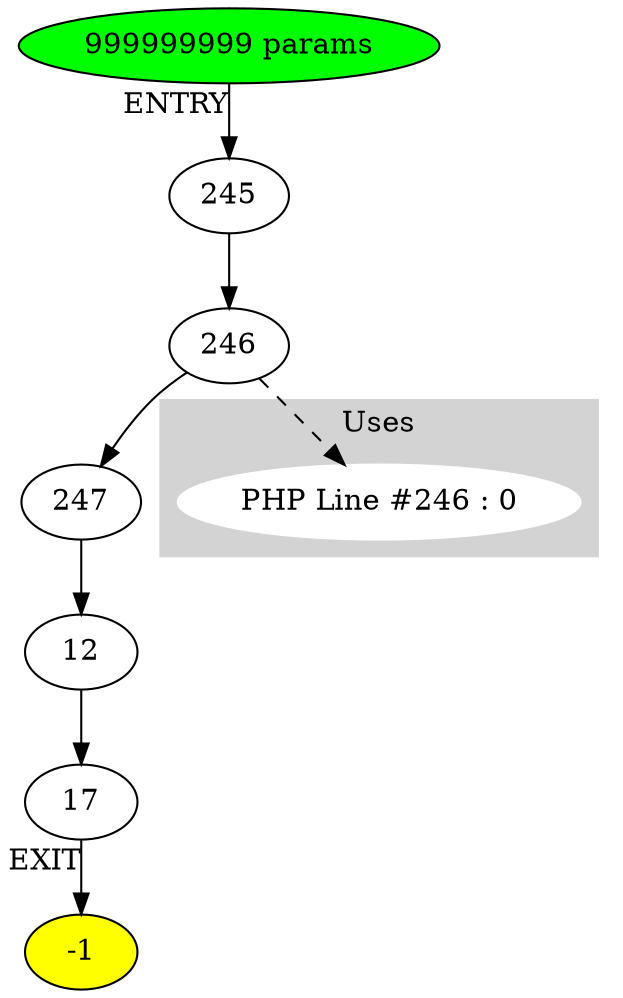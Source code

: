digraph testName {
0 [label="245"];
1 [label="246"];
2 [label="247"];
3 [label="12"];
4 [label="17"];
0 -> 1;
1 -> 2;
2 -> 3;
3 -> 4;
-2 -> 0[xlabel="ENTRY"];
4 -> -1[xlabel="EXIT"];
-2 [fillcolor = green, style = filled]-1 [fillcolor= yellow, style = filled] subgraph cluster_use_1 { style=filled; color=lightgrey; node [style=filled,color=white]; use_1_0[label= "PHP Line #246 : 0"];label = "Uses";}
1 -> use_1_0 [style="dashed"];
-2 [label="999999999 params"];
}
